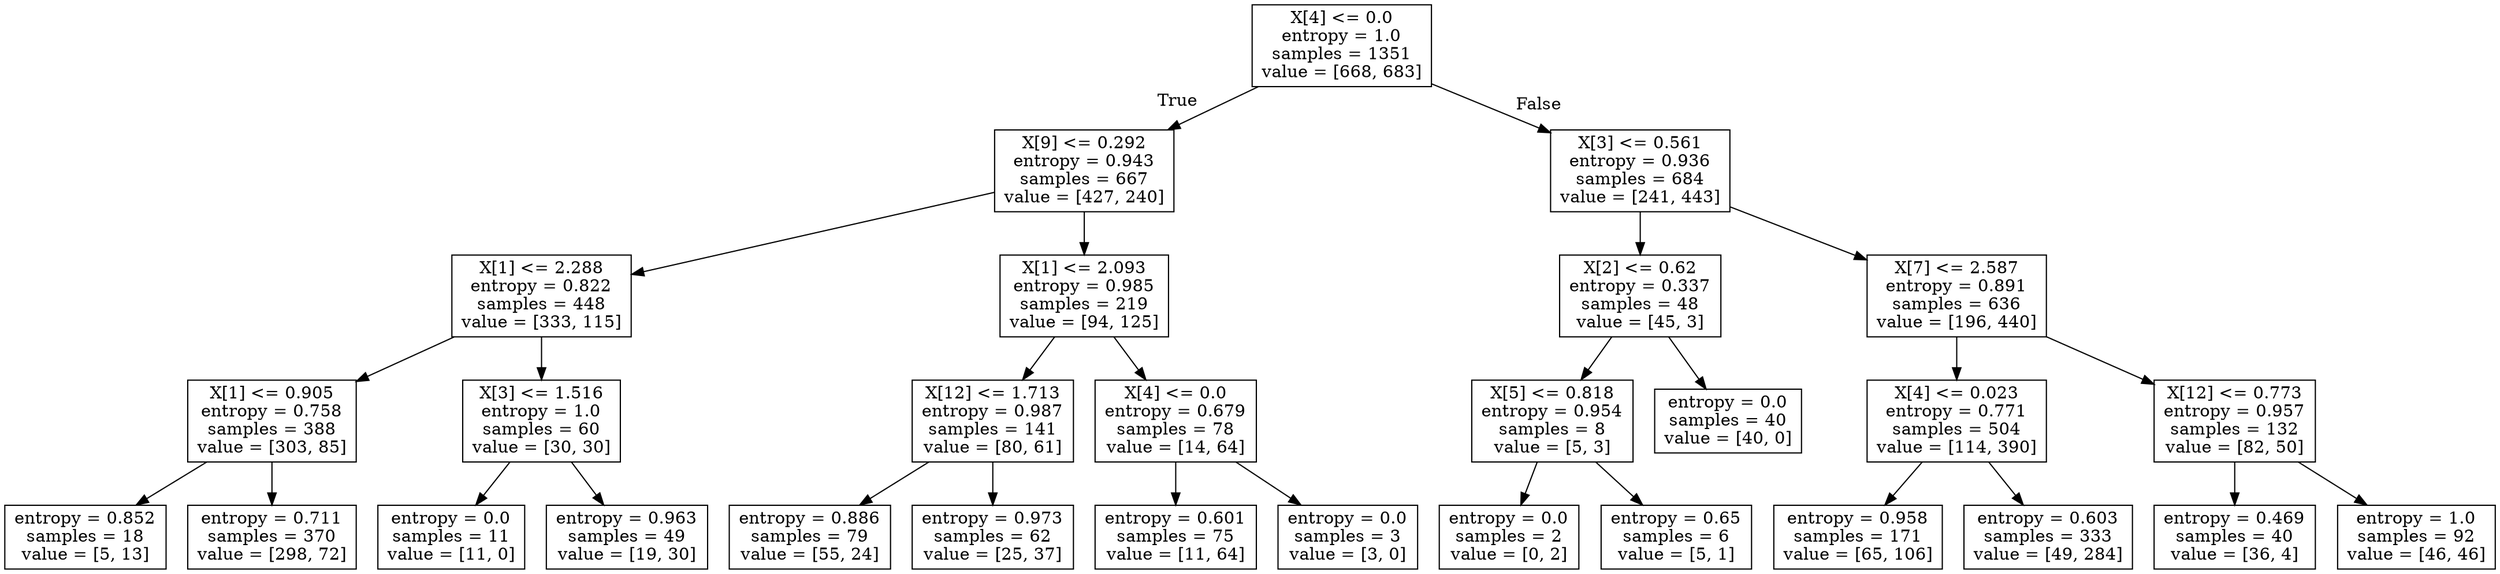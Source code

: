 digraph Tree {
node [shape=box] ;
0 [label="X[4] <= 0.0\nentropy = 1.0\nsamples = 1351\nvalue = [668, 683]"] ;
1 [label="X[9] <= 0.292\nentropy = 0.943\nsamples = 667\nvalue = [427, 240]"] ;
0 -> 1 [labeldistance=2.5, labelangle=45, headlabel="True"] ;
2 [label="X[1] <= 2.288\nentropy = 0.822\nsamples = 448\nvalue = [333, 115]"] ;
1 -> 2 ;
3 [label="X[1] <= 0.905\nentropy = 0.758\nsamples = 388\nvalue = [303, 85]"] ;
2 -> 3 ;
4 [label="entropy = 0.852\nsamples = 18\nvalue = [5, 13]"] ;
3 -> 4 ;
5 [label="entropy = 0.711\nsamples = 370\nvalue = [298, 72]"] ;
3 -> 5 ;
6 [label="X[3] <= 1.516\nentropy = 1.0\nsamples = 60\nvalue = [30, 30]"] ;
2 -> 6 ;
7 [label="entropy = 0.0\nsamples = 11\nvalue = [11, 0]"] ;
6 -> 7 ;
8 [label="entropy = 0.963\nsamples = 49\nvalue = [19, 30]"] ;
6 -> 8 ;
9 [label="X[1] <= 2.093\nentropy = 0.985\nsamples = 219\nvalue = [94, 125]"] ;
1 -> 9 ;
10 [label="X[12] <= 1.713\nentropy = 0.987\nsamples = 141\nvalue = [80, 61]"] ;
9 -> 10 ;
11 [label="entropy = 0.886\nsamples = 79\nvalue = [55, 24]"] ;
10 -> 11 ;
12 [label="entropy = 0.973\nsamples = 62\nvalue = [25, 37]"] ;
10 -> 12 ;
13 [label="X[4] <= 0.0\nentropy = 0.679\nsamples = 78\nvalue = [14, 64]"] ;
9 -> 13 ;
14 [label="entropy = 0.601\nsamples = 75\nvalue = [11, 64]"] ;
13 -> 14 ;
15 [label="entropy = 0.0\nsamples = 3\nvalue = [3, 0]"] ;
13 -> 15 ;
16 [label="X[3] <= 0.561\nentropy = 0.936\nsamples = 684\nvalue = [241, 443]"] ;
0 -> 16 [labeldistance=2.5, labelangle=-45, headlabel="False"] ;
17 [label="X[2] <= 0.62\nentropy = 0.337\nsamples = 48\nvalue = [45, 3]"] ;
16 -> 17 ;
18 [label="X[5] <= 0.818\nentropy = 0.954\nsamples = 8\nvalue = [5, 3]"] ;
17 -> 18 ;
19 [label="entropy = 0.0\nsamples = 2\nvalue = [0, 2]"] ;
18 -> 19 ;
20 [label="entropy = 0.65\nsamples = 6\nvalue = [5, 1]"] ;
18 -> 20 ;
21 [label="entropy = 0.0\nsamples = 40\nvalue = [40, 0]"] ;
17 -> 21 ;
22 [label="X[7] <= 2.587\nentropy = 0.891\nsamples = 636\nvalue = [196, 440]"] ;
16 -> 22 ;
23 [label="X[4] <= 0.023\nentropy = 0.771\nsamples = 504\nvalue = [114, 390]"] ;
22 -> 23 ;
24 [label="entropy = 0.958\nsamples = 171\nvalue = [65, 106]"] ;
23 -> 24 ;
25 [label="entropy = 0.603\nsamples = 333\nvalue = [49, 284]"] ;
23 -> 25 ;
26 [label="X[12] <= 0.773\nentropy = 0.957\nsamples = 132\nvalue = [82, 50]"] ;
22 -> 26 ;
27 [label="entropy = 0.469\nsamples = 40\nvalue = [36, 4]"] ;
26 -> 27 ;
28 [label="entropy = 1.0\nsamples = 92\nvalue = [46, 46]"] ;
26 -> 28 ;
}
